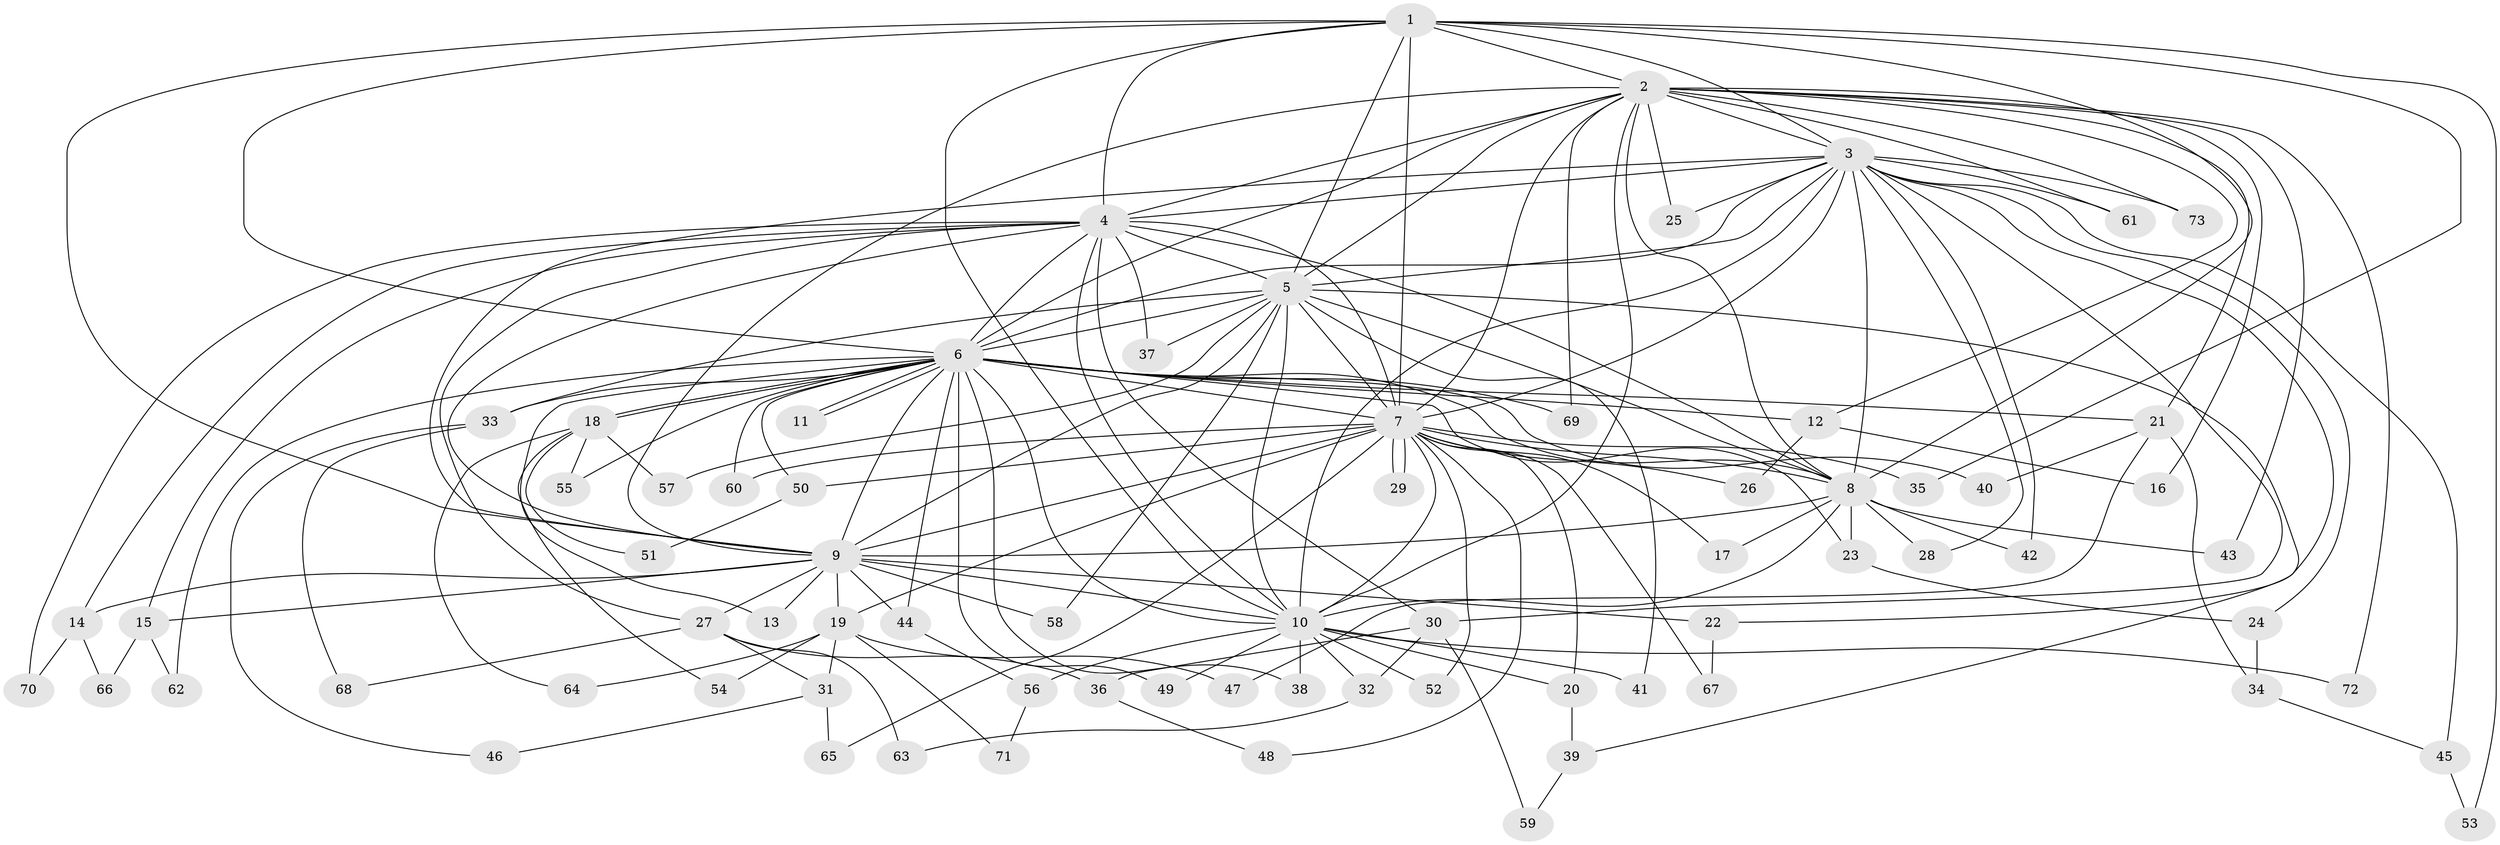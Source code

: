 // coarse degree distribution, {18: 0.019230769230769232, 14: 0.019230769230769232, 13: 0.019230769230769232, 10: 0.019230769230769232, 16: 0.019230769230769232, 20: 0.019230769230769232, 11: 0.019230769230769232, 1: 0.038461538461538464, 4: 0.09615384615384616, 2: 0.5, 6: 0.038461538461538464, 7: 0.038461538461538464, 3: 0.1346153846153846, 5: 0.019230769230769232}
// Generated by graph-tools (version 1.1) at 2025/49/03/04/25 22:49:28]
// undirected, 73 vertices, 171 edges
graph export_dot {
  node [color=gray90,style=filled];
  1;
  2;
  3;
  4;
  5;
  6;
  7;
  8;
  9;
  10;
  11;
  12;
  13;
  14;
  15;
  16;
  17;
  18;
  19;
  20;
  21;
  22;
  23;
  24;
  25;
  26;
  27;
  28;
  29;
  30;
  31;
  32;
  33;
  34;
  35;
  36;
  37;
  38;
  39;
  40;
  41;
  42;
  43;
  44;
  45;
  46;
  47;
  48;
  49;
  50;
  51;
  52;
  53;
  54;
  55;
  56;
  57;
  58;
  59;
  60;
  61;
  62;
  63;
  64;
  65;
  66;
  67;
  68;
  69;
  70;
  71;
  72;
  73;
  1 -- 2;
  1 -- 3;
  1 -- 4;
  1 -- 5;
  1 -- 6;
  1 -- 7;
  1 -- 8;
  1 -- 9;
  1 -- 10;
  1 -- 35;
  1 -- 53;
  2 -- 3;
  2 -- 4;
  2 -- 5;
  2 -- 6;
  2 -- 7;
  2 -- 8;
  2 -- 9;
  2 -- 10;
  2 -- 12;
  2 -- 16;
  2 -- 21;
  2 -- 25;
  2 -- 43;
  2 -- 61;
  2 -- 69;
  2 -- 72;
  2 -- 73;
  3 -- 4;
  3 -- 5;
  3 -- 6;
  3 -- 7;
  3 -- 8;
  3 -- 9;
  3 -- 10;
  3 -- 22;
  3 -- 24;
  3 -- 25;
  3 -- 28;
  3 -- 30;
  3 -- 42;
  3 -- 45;
  3 -- 61;
  3 -- 73;
  4 -- 5;
  4 -- 6;
  4 -- 7;
  4 -- 8;
  4 -- 9;
  4 -- 10;
  4 -- 14;
  4 -- 15;
  4 -- 27;
  4 -- 30;
  4 -- 37;
  4 -- 70;
  5 -- 6;
  5 -- 7;
  5 -- 8;
  5 -- 9;
  5 -- 10;
  5 -- 33;
  5 -- 37;
  5 -- 39;
  5 -- 41;
  5 -- 57;
  5 -- 58;
  6 -- 7;
  6 -- 8;
  6 -- 9;
  6 -- 10;
  6 -- 11;
  6 -- 11;
  6 -- 12;
  6 -- 13;
  6 -- 18;
  6 -- 18;
  6 -- 21;
  6 -- 23;
  6 -- 33;
  6 -- 38;
  6 -- 40;
  6 -- 44;
  6 -- 49;
  6 -- 50;
  6 -- 55;
  6 -- 60;
  6 -- 62;
  6 -- 69;
  7 -- 8;
  7 -- 9;
  7 -- 10;
  7 -- 17;
  7 -- 19;
  7 -- 20;
  7 -- 26;
  7 -- 29;
  7 -- 29;
  7 -- 35;
  7 -- 48;
  7 -- 50;
  7 -- 52;
  7 -- 60;
  7 -- 65;
  7 -- 67;
  8 -- 9;
  8 -- 10;
  8 -- 17;
  8 -- 23;
  8 -- 28;
  8 -- 42;
  8 -- 43;
  9 -- 10;
  9 -- 13;
  9 -- 14;
  9 -- 15;
  9 -- 19;
  9 -- 22;
  9 -- 27;
  9 -- 44;
  9 -- 58;
  10 -- 20;
  10 -- 32;
  10 -- 38;
  10 -- 41;
  10 -- 49;
  10 -- 52;
  10 -- 56;
  10 -- 72;
  12 -- 16;
  12 -- 26;
  14 -- 66;
  14 -- 70;
  15 -- 62;
  15 -- 66;
  18 -- 51;
  18 -- 54;
  18 -- 55;
  18 -- 57;
  18 -- 64;
  19 -- 31;
  19 -- 47;
  19 -- 54;
  19 -- 64;
  19 -- 71;
  20 -- 39;
  21 -- 34;
  21 -- 40;
  21 -- 47;
  22 -- 67;
  23 -- 24;
  24 -- 34;
  27 -- 31;
  27 -- 36;
  27 -- 63;
  27 -- 68;
  30 -- 32;
  30 -- 36;
  30 -- 59;
  31 -- 46;
  31 -- 65;
  32 -- 63;
  33 -- 46;
  33 -- 68;
  34 -- 45;
  36 -- 48;
  39 -- 59;
  44 -- 56;
  45 -- 53;
  50 -- 51;
  56 -- 71;
}

